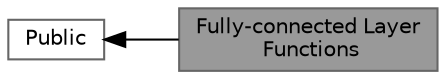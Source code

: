 digraph "Fully-connected Layer Functions"
{
 // LATEX_PDF_SIZE
  bgcolor="transparent";
  edge [fontname=Helvetica,fontsize=10,labelfontname=Helvetica,labelfontsize=10];
  node [fontname=Helvetica,fontsize=10,shape=box,height=0.2,width=0.4];
  rankdir=LR;
  Node1 [id="Node000001",label="Fully-connected Layer\l Functions",height=0.2,width=0.4,color="gray40", fillcolor="grey60", style="filled", fontcolor="black",tooltip=" "];
  Node2 [id="Node000002",label="Public",height=0.2,width=0.4,color="grey40", fillcolor="white", style="filled",URL="$group___public.html",tooltip=" "];
  Node2->Node1 [shape=plaintext, dir="back", style="solid"];
}
